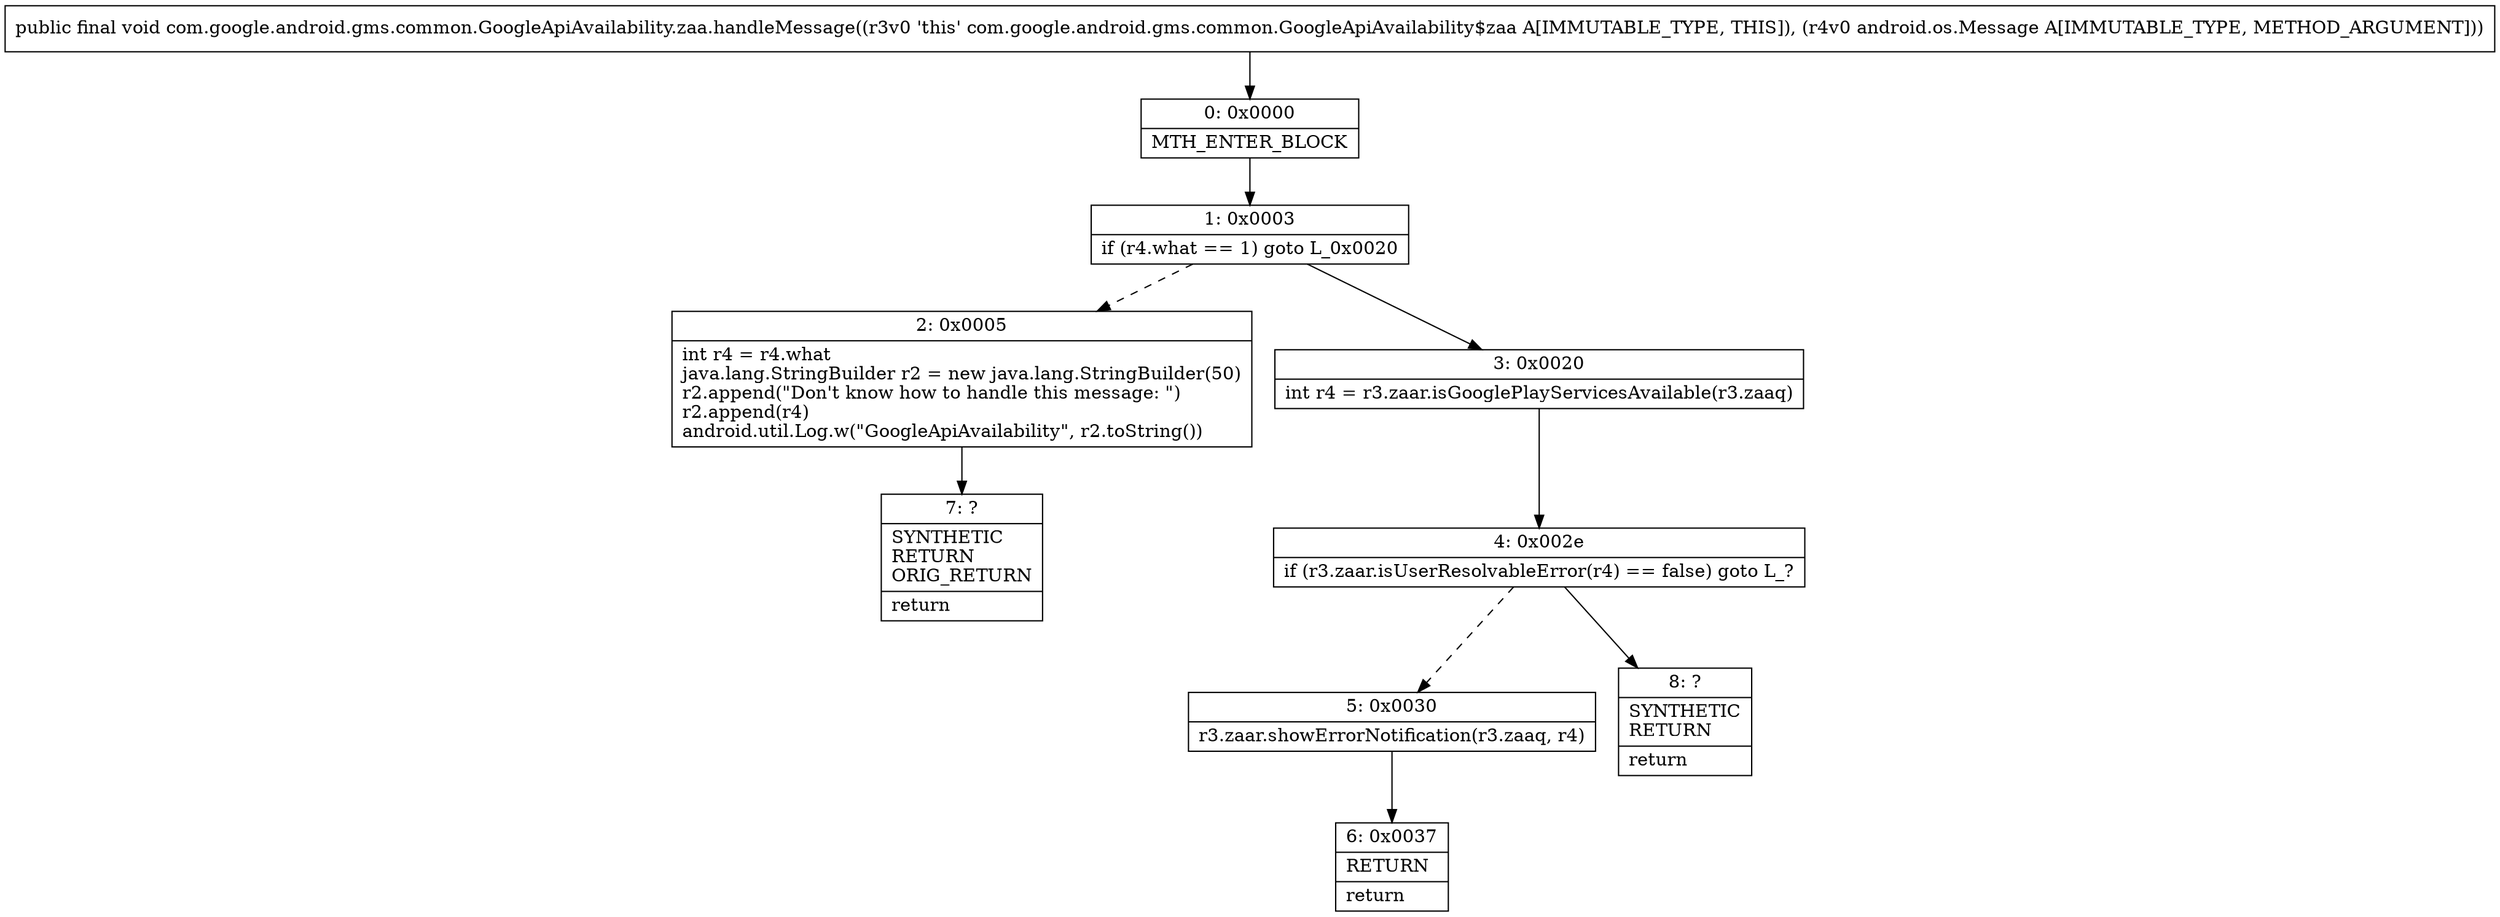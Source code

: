 digraph "CFG forcom.google.android.gms.common.GoogleApiAvailability.zaa.handleMessage(Landroid\/os\/Message;)V" {
Node_0 [shape=record,label="{0\:\ 0x0000|MTH_ENTER_BLOCK\l}"];
Node_1 [shape=record,label="{1\:\ 0x0003|if (r4.what == 1) goto L_0x0020\l}"];
Node_2 [shape=record,label="{2\:\ 0x0005|int r4 = r4.what\ljava.lang.StringBuilder r2 = new java.lang.StringBuilder(50)\lr2.append(\"Don't know how to handle this message: \")\lr2.append(r4)\landroid.util.Log.w(\"GoogleApiAvailability\", r2.toString())\l}"];
Node_3 [shape=record,label="{3\:\ 0x0020|int r4 = r3.zaar.isGooglePlayServicesAvailable(r3.zaaq)\l}"];
Node_4 [shape=record,label="{4\:\ 0x002e|if (r3.zaar.isUserResolvableError(r4) == false) goto L_?\l}"];
Node_5 [shape=record,label="{5\:\ 0x0030|r3.zaar.showErrorNotification(r3.zaaq, r4)\l}"];
Node_6 [shape=record,label="{6\:\ 0x0037|RETURN\l|return\l}"];
Node_7 [shape=record,label="{7\:\ ?|SYNTHETIC\lRETURN\lORIG_RETURN\l|return\l}"];
Node_8 [shape=record,label="{8\:\ ?|SYNTHETIC\lRETURN\l|return\l}"];
MethodNode[shape=record,label="{public final void com.google.android.gms.common.GoogleApiAvailability.zaa.handleMessage((r3v0 'this' com.google.android.gms.common.GoogleApiAvailability$zaa A[IMMUTABLE_TYPE, THIS]), (r4v0 android.os.Message A[IMMUTABLE_TYPE, METHOD_ARGUMENT])) }"];
MethodNode -> Node_0;
Node_0 -> Node_1;
Node_1 -> Node_2[style=dashed];
Node_1 -> Node_3;
Node_2 -> Node_7;
Node_3 -> Node_4;
Node_4 -> Node_5[style=dashed];
Node_4 -> Node_8;
Node_5 -> Node_6;
}

